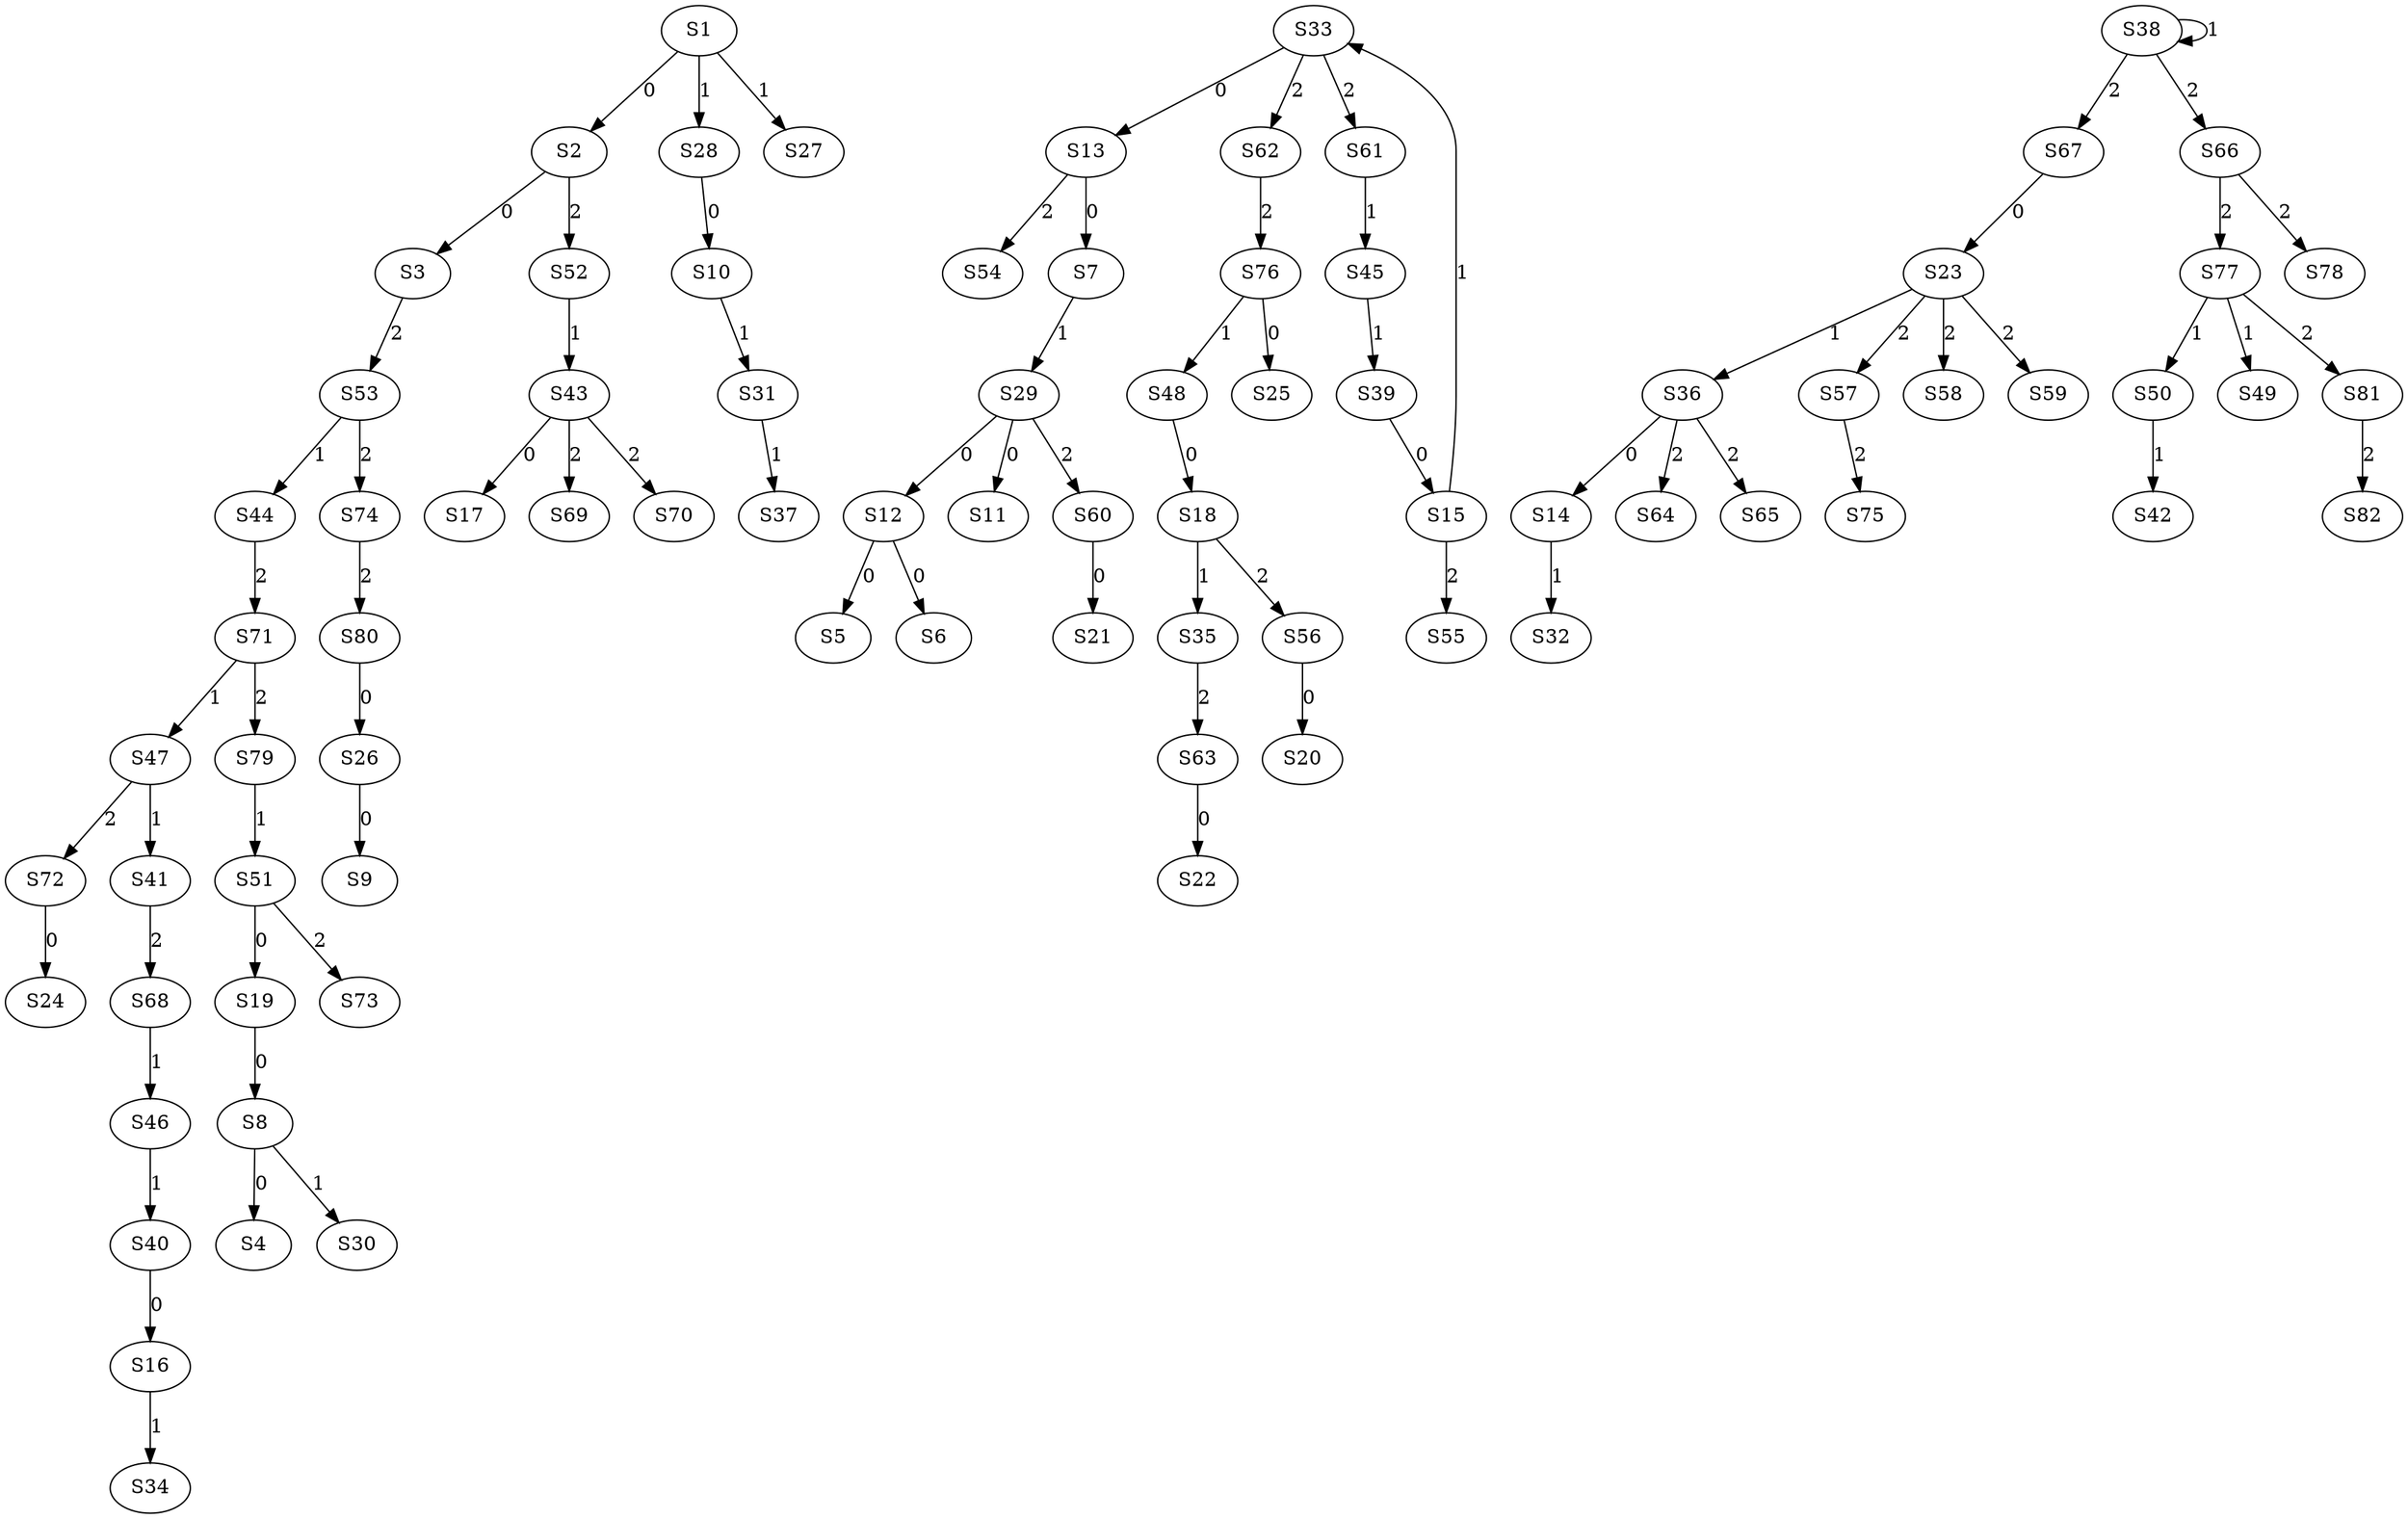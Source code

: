 strict digraph {
	S1 -> S2 [ label = 0 ];
	S2 -> S3 [ label = 0 ];
	S8 -> S4 [ label = 0 ];
	S12 -> S5 [ label = 0 ];
	S12 -> S6 [ label = 0 ];
	S13 -> S7 [ label = 0 ];
	S19 -> S8 [ label = 0 ];
	S26 -> S9 [ label = 0 ];
	S28 -> S10 [ label = 0 ];
	S29 -> S11 [ label = 0 ];
	S29 -> S12 [ label = 0 ];
	S33 -> S13 [ label = 0 ];
	S36 -> S14 [ label = 0 ];
	S39 -> S15 [ label = 0 ];
	S40 -> S16 [ label = 0 ];
	S43 -> S17 [ label = 0 ];
	S48 -> S18 [ label = 0 ];
	S51 -> S19 [ label = 0 ];
	S56 -> S20 [ label = 0 ];
	S60 -> S21 [ label = 0 ];
	S63 -> S22 [ label = 0 ];
	S67 -> S23 [ label = 0 ];
	S72 -> S24 [ label = 0 ];
	S76 -> S25 [ label = 0 ];
	S80 -> S26 [ label = 0 ];
	S1 -> S27 [ label = 1 ];
	S1 -> S28 [ label = 1 ];
	S7 -> S29 [ label = 1 ];
	S8 -> S30 [ label = 1 ];
	S10 -> S31 [ label = 1 ];
	S14 -> S32 [ label = 1 ];
	S15 -> S33 [ label = 1 ];
	S16 -> S34 [ label = 1 ];
	S18 -> S35 [ label = 1 ];
	S23 -> S36 [ label = 1 ];
	S31 -> S37 [ label = 1 ];
	S38 -> S38 [ label = 1 ];
	S45 -> S39 [ label = 1 ];
	S46 -> S40 [ label = 1 ];
	S47 -> S41 [ label = 1 ];
	S50 -> S42 [ label = 1 ];
	S52 -> S43 [ label = 1 ];
	S53 -> S44 [ label = 1 ];
	S61 -> S45 [ label = 1 ];
	S68 -> S46 [ label = 1 ];
	S71 -> S47 [ label = 1 ];
	S76 -> S48 [ label = 1 ];
	S77 -> S49 [ label = 1 ];
	S77 -> S50 [ label = 1 ];
	S79 -> S51 [ label = 1 ];
	S2 -> S52 [ label = 2 ];
	S3 -> S53 [ label = 2 ];
	S13 -> S54 [ label = 2 ];
	S15 -> S55 [ label = 2 ];
	S18 -> S56 [ label = 2 ];
	S23 -> S57 [ label = 2 ];
	S23 -> S58 [ label = 2 ];
	S23 -> S59 [ label = 2 ];
	S29 -> S60 [ label = 2 ];
	S33 -> S61 [ label = 2 ];
	S33 -> S62 [ label = 2 ];
	S35 -> S63 [ label = 2 ];
	S36 -> S64 [ label = 2 ];
	S36 -> S65 [ label = 2 ];
	S38 -> S66 [ label = 2 ];
	S38 -> S67 [ label = 2 ];
	S41 -> S68 [ label = 2 ];
	S43 -> S69 [ label = 2 ];
	S43 -> S70 [ label = 2 ];
	S44 -> S71 [ label = 2 ];
	S47 -> S72 [ label = 2 ];
	S51 -> S73 [ label = 2 ];
	S53 -> S74 [ label = 2 ];
	S57 -> S75 [ label = 2 ];
	S62 -> S76 [ label = 2 ];
	S66 -> S77 [ label = 2 ];
	S66 -> S78 [ label = 2 ];
	S71 -> S79 [ label = 2 ];
	S74 -> S80 [ label = 2 ];
	S77 -> S81 [ label = 2 ];
	S81 -> S82 [ label = 2 ];
}